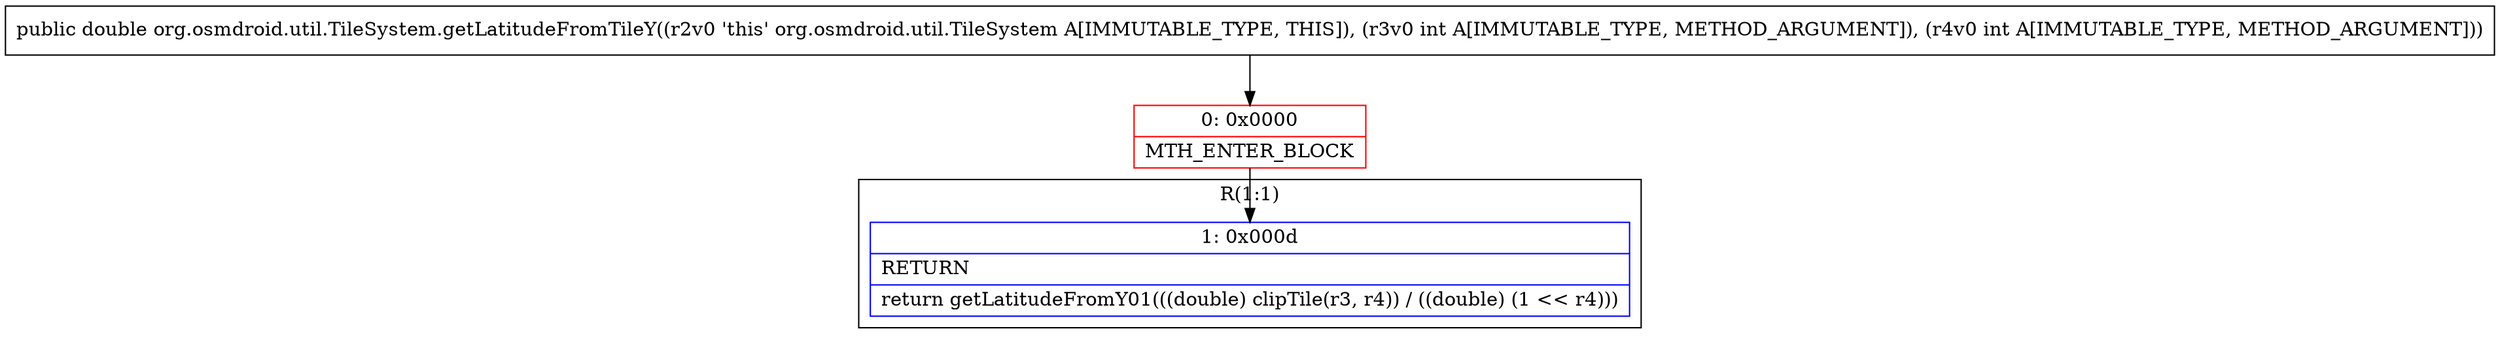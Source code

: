 digraph "CFG fororg.osmdroid.util.TileSystem.getLatitudeFromTileY(II)D" {
subgraph cluster_Region_1096305856 {
label = "R(1:1)";
node [shape=record,color=blue];
Node_1 [shape=record,label="{1\:\ 0x000d|RETURN\l|return getLatitudeFromY01(((double) clipTile(r3, r4)) \/ ((double) (1 \<\< r4)))\l}"];
}
Node_0 [shape=record,color=red,label="{0\:\ 0x0000|MTH_ENTER_BLOCK\l}"];
MethodNode[shape=record,label="{public double org.osmdroid.util.TileSystem.getLatitudeFromTileY((r2v0 'this' org.osmdroid.util.TileSystem A[IMMUTABLE_TYPE, THIS]), (r3v0 int A[IMMUTABLE_TYPE, METHOD_ARGUMENT]), (r4v0 int A[IMMUTABLE_TYPE, METHOD_ARGUMENT])) }"];
MethodNode -> Node_0;
Node_0 -> Node_1;
}

